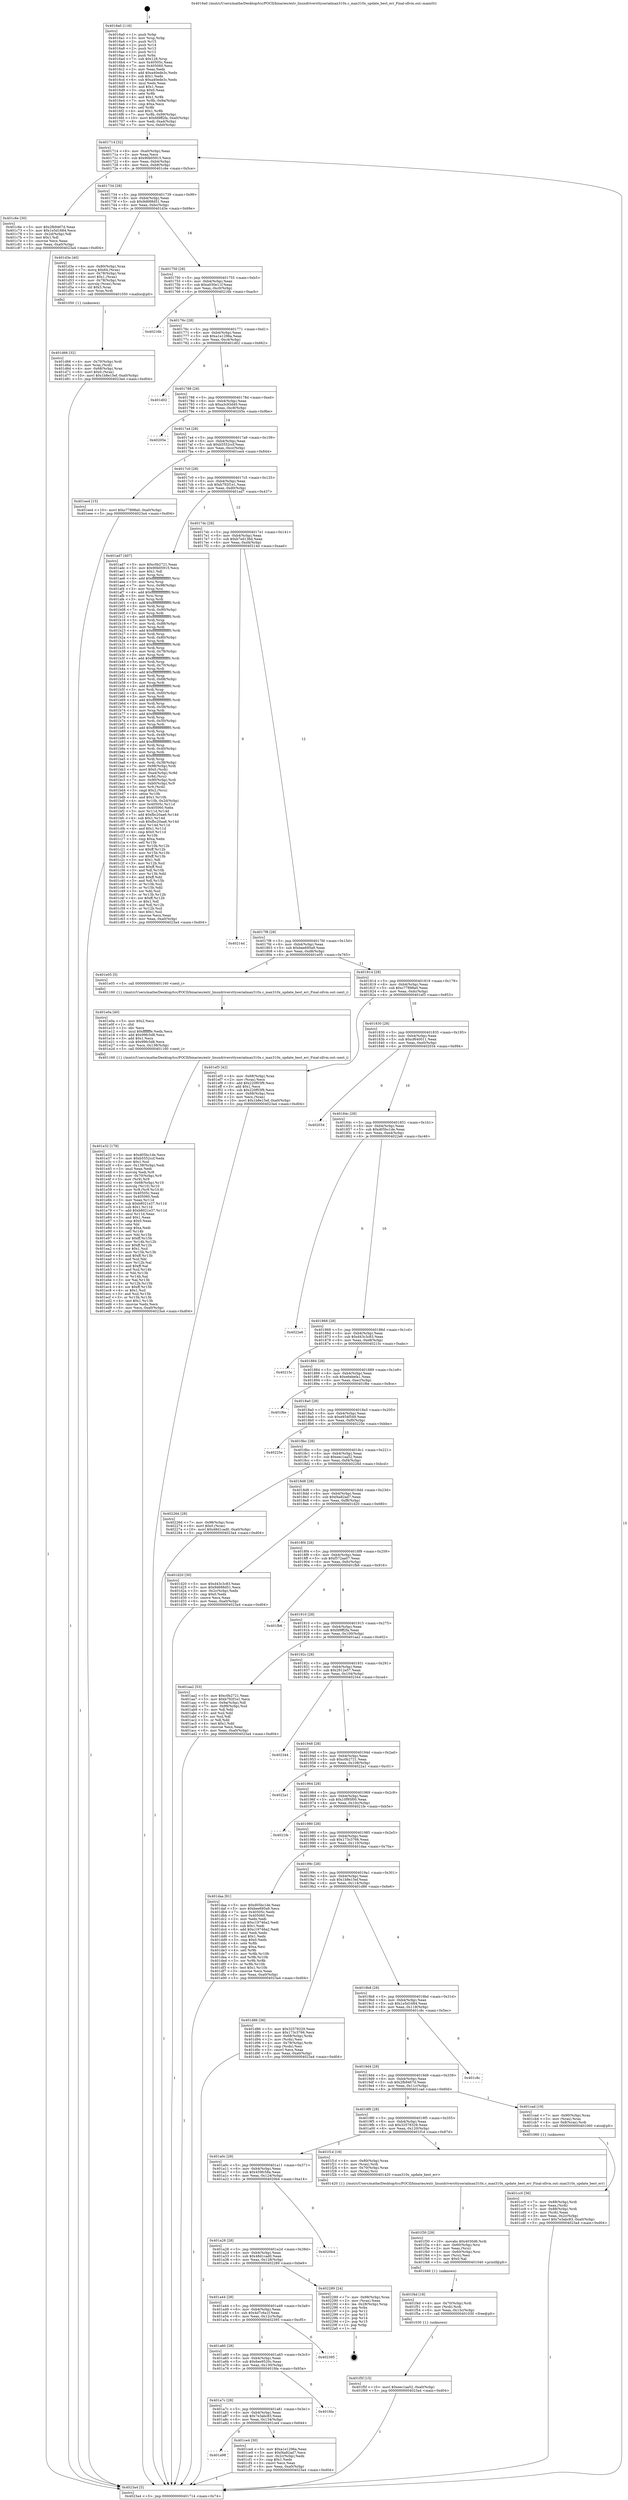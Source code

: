 digraph "0x4016a0" {
  label = "0x4016a0 (/mnt/c/Users/mathe/Desktop/tcc/POCII/binaries/extr_linuxdriversttyserialmax310x.c_max310x_update_best_err_Final-ollvm.out::main(0))"
  labelloc = "t"
  node[shape=record]

  Entry [label="",width=0.3,height=0.3,shape=circle,fillcolor=black,style=filled]
  "0x401714" [label="{
     0x401714 [32]\l
     | [instrs]\l
     &nbsp;&nbsp;0x401714 \<+6\>: mov -0xa0(%rbp),%eax\l
     &nbsp;&nbsp;0x40171a \<+2\>: mov %eax,%ecx\l
     &nbsp;&nbsp;0x40171c \<+6\>: sub $0x90b05915,%ecx\l
     &nbsp;&nbsp;0x401722 \<+6\>: mov %eax,-0xb4(%rbp)\l
     &nbsp;&nbsp;0x401728 \<+6\>: mov %ecx,-0xb8(%rbp)\l
     &nbsp;&nbsp;0x40172e \<+6\>: je 0000000000401c6e \<main+0x5ce\>\l
  }"]
  "0x401c6e" [label="{
     0x401c6e [30]\l
     | [instrs]\l
     &nbsp;&nbsp;0x401c6e \<+5\>: mov $0x2fb9467d,%eax\l
     &nbsp;&nbsp;0x401c73 \<+5\>: mov $0x1e5d1684,%ecx\l
     &nbsp;&nbsp;0x401c78 \<+3\>: mov -0x2d(%rbp),%dl\l
     &nbsp;&nbsp;0x401c7b \<+3\>: test $0x1,%dl\l
     &nbsp;&nbsp;0x401c7e \<+3\>: cmovne %ecx,%eax\l
     &nbsp;&nbsp;0x401c81 \<+6\>: mov %eax,-0xa0(%rbp)\l
     &nbsp;&nbsp;0x401c87 \<+5\>: jmp 00000000004023a4 \<main+0xd04\>\l
  }"]
  "0x401734" [label="{
     0x401734 [28]\l
     | [instrs]\l
     &nbsp;&nbsp;0x401734 \<+5\>: jmp 0000000000401739 \<main+0x99\>\l
     &nbsp;&nbsp;0x401739 \<+6\>: mov -0xb4(%rbp),%eax\l
     &nbsp;&nbsp;0x40173f \<+5\>: sub $0x9d688d51,%eax\l
     &nbsp;&nbsp;0x401744 \<+6\>: mov %eax,-0xbc(%rbp)\l
     &nbsp;&nbsp;0x40174a \<+6\>: je 0000000000401d3e \<main+0x69e\>\l
  }"]
  Exit [label="",width=0.3,height=0.3,shape=circle,fillcolor=black,style=filled,peripheries=2]
  "0x401d3e" [label="{
     0x401d3e [40]\l
     | [instrs]\l
     &nbsp;&nbsp;0x401d3e \<+4\>: mov -0x80(%rbp),%rax\l
     &nbsp;&nbsp;0x401d42 \<+7\>: movq $0x64,(%rax)\l
     &nbsp;&nbsp;0x401d49 \<+4\>: mov -0x78(%rbp),%rax\l
     &nbsp;&nbsp;0x401d4d \<+6\>: movl $0x1,(%rax)\l
     &nbsp;&nbsp;0x401d53 \<+4\>: mov -0x78(%rbp),%rax\l
     &nbsp;&nbsp;0x401d57 \<+3\>: movslq (%rax),%rax\l
     &nbsp;&nbsp;0x401d5a \<+4\>: shl $0x3,%rax\l
     &nbsp;&nbsp;0x401d5e \<+3\>: mov %rax,%rdi\l
     &nbsp;&nbsp;0x401d61 \<+5\>: call 0000000000401050 \<malloc@plt\>\l
     | [calls]\l
     &nbsp;&nbsp;0x401050 \{1\} (unknown)\l
  }"]
  "0x401750" [label="{
     0x401750 [28]\l
     | [instrs]\l
     &nbsp;&nbsp;0x401750 \<+5\>: jmp 0000000000401755 \<main+0xb5\>\l
     &nbsp;&nbsp;0x401755 \<+6\>: mov -0xb4(%rbp),%eax\l
     &nbsp;&nbsp;0x40175b \<+5\>: sub $0xa030e11f,%eax\l
     &nbsp;&nbsp;0x401760 \<+6\>: mov %eax,-0xc0(%rbp)\l
     &nbsp;&nbsp;0x401766 \<+6\>: je 000000000040216b \<main+0xacb\>\l
  }"]
  "0x401f5f" [label="{
     0x401f5f [15]\l
     | [instrs]\l
     &nbsp;&nbsp;0x401f5f \<+10\>: movl $0xeec1aa52,-0xa0(%rbp)\l
     &nbsp;&nbsp;0x401f69 \<+5\>: jmp 00000000004023a4 \<main+0xd04\>\l
  }"]
  "0x40216b" [label="{
     0x40216b\l
  }", style=dashed]
  "0x40176c" [label="{
     0x40176c [28]\l
     | [instrs]\l
     &nbsp;&nbsp;0x40176c \<+5\>: jmp 0000000000401771 \<main+0xd1\>\l
     &nbsp;&nbsp;0x401771 \<+6\>: mov -0xb4(%rbp),%eax\l
     &nbsp;&nbsp;0x401777 \<+5\>: sub $0xa1e1296a,%eax\l
     &nbsp;&nbsp;0x40177c \<+6\>: mov %eax,-0xc4(%rbp)\l
     &nbsp;&nbsp;0x401782 \<+6\>: je 0000000000401d02 \<main+0x662\>\l
  }"]
  "0x401f4d" [label="{
     0x401f4d [18]\l
     | [instrs]\l
     &nbsp;&nbsp;0x401f4d \<+4\>: mov -0x70(%rbp),%rdi\l
     &nbsp;&nbsp;0x401f51 \<+3\>: mov (%rdi),%rdi\l
     &nbsp;&nbsp;0x401f54 \<+6\>: mov %eax,-0x13c(%rbp)\l
     &nbsp;&nbsp;0x401f5a \<+5\>: call 0000000000401030 \<free@plt\>\l
     | [calls]\l
     &nbsp;&nbsp;0x401030 \{1\} (unknown)\l
  }"]
  "0x401d02" [label="{
     0x401d02\l
  }", style=dashed]
  "0x401788" [label="{
     0x401788 [28]\l
     | [instrs]\l
     &nbsp;&nbsp;0x401788 \<+5\>: jmp 000000000040178d \<main+0xed\>\l
     &nbsp;&nbsp;0x40178d \<+6\>: mov -0xb4(%rbp),%eax\l
     &nbsp;&nbsp;0x401793 \<+5\>: sub $0xa3c93d40,%eax\l
     &nbsp;&nbsp;0x401798 \<+6\>: mov %eax,-0xc8(%rbp)\l
     &nbsp;&nbsp;0x40179e \<+6\>: je 000000000040205e \<main+0x9be\>\l
  }"]
  "0x401f30" [label="{
     0x401f30 [29]\l
     | [instrs]\l
     &nbsp;&nbsp;0x401f30 \<+10\>: movabs $0x4030d6,%rdi\l
     &nbsp;&nbsp;0x401f3a \<+4\>: mov -0x60(%rbp),%rsi\l
     &nbsp;&nbsp;0x401f3e \<+2\>: mov %eax,(%rsi)\l
     &nbsp;&nbsp;0x401f40 \<+4\>: mov -0x60(%rbp),%rsi\l
     &nbsp;&nbsp;0x401f44 \<+2\>: mov (%rsi),%esi\l
     &nbsp;&nbsp;0x401f46 \<+2\>: mov $0x0,%al\l
     &nbsp;&nbsp;0x401f48 \<+5\>: call 0000000000401040 \<printf@plt\>\l
     | [calls]\l
     &nbsp;&nbsp;0x401040 \{1\} (unknown)\l
  }"]
  "0x40205e" [label="{
     0x40205e\l
  }", style=dashed]
  "0x4017a4" [label="{
     0x4017a4 [28]\l
     | [instrs]\l
     &nbsp;&nbsp;0x4017a4 \<+5\>: jmp 00000000004017a9 \<main+0x109\>\l
     &nbsp;&nbsp;0x4017a9 \<+6\>: mov -0xb4(%rbp),%eax\l
     &nbsp;&nbsp;0x4017af \<+5\>: sub $0xb5552ccf,%eax\l
     &nbsp;&nbsp;0x4017b4 \<+6\>: mov %eax,-0xcc(%rbp)\l
     &nbsp;&nbsp;0x4017ba \<+6\>: je 0000000000401ee4 \<main+0x844\>\l
  }"]
  "0x401e32" [label="{
     0x401e32 [178]\l
     | [instrs]\l
     &nbsp;&nbsp;0x401e32 \<+5\>: mov $0xd05bc1de,%ecx\l
     &nbsp;&nbsp;0x401e37 \<+5\>: mov $0xb5552ccf,%edx\l
     &nbsp;&nbsp;0x401e3c \<+3\>: mov $0x1,%sil\l
     &nbsp;&nbsp;0x401e3f \<+6\>: mov -0x138(%rbp),%edi\l
     &nbsp;&nbsp;0x401e45 \<+3\>: imul %eax,%edi\l
     &nbsp;&nbsp;0x401e48 \<+3\>: movslq %edi,%r8\l
     &nbsp;&nbsp;0x401e4b \<+4\>: mov -0x70(%rbp),%r9\l
     &nbsp;&nbsp;0x401e4f \<+3\>: mov (%r9),%r9\l
     &nbsp;&nbsp;0x401e52 \<+4\>: mov -0x68(%rbp),%r10\l
     &nbsp;&nbsp;0x401e56 \<+3\>: movslq (%r10),%r10\l
     &nbsp;&nbsp;0x401e59 \<+4\>: mov %r8,(%r9,%r10,8)\l
     &nbsp;&nbsp;0x401e5d \<+7\>: mov 0x40505c,%eax\l
     &nbsp;&nbsp;0x401e64 \<+7\>: mov 0x405060,%edi\l
     &nbsp;&nbsp;0x401e6b \<+3\>: mov %eax,%r11d\l
     &nbsp;&nbsp;0x401e6e \<+7\>: sub $0xb8021e37,%r11d\l
     &nbsp;&nbsp;0x401e75 \<+4\>: sub $0x1,%r11d\l
     &nbsp;&nbsp;0x401e79 \<+7\>: add $0xb8021e37,%r11d\l
     &nbsp;&nbsp;0x401e80 \<+4\>: imul %r11d,%eax\l
     &nbsp;&nbsp;0x401e84 \<+3\>: and $0x1,%eax\l
     &nbsp;&nbsp;0x401e87 \<+3\>: cmp $0x0,%eax\l
     &nbsp;&nbsp;0x401e8a \<+3\>: sete %bl\l
     &nbsp;&nbsp;0x401e8d \<+3\>: cmp $0xa,%edi\l
     &nbsp;&nbsp;0x401e90 \<+4\>: setl %r14b\l
     &nbsp;&nbsp;0x401e94 \<+3\>: mov %bl,%r15b\l
     &nbsp;&nbsp;0x401e97 \<+4\>: xor $0xff,%r15b\l
     &nbsp;&nbsp;0x401e9b \<+3\>: mov %r14b,%r12b\l
     &nbsp;&nbsp;0x401e9e \<+4\>: xor $0xff,%r12b\l
     &nbsp;&nbsp;0x401ea2 \<+4\>: xor $0x1,%sil\l
     &nbsp;&nbsp;0x401ea6 \<+3\>: mov %r15b,%r13b\l
     &nbsp;&nbsp;0x401ea9 \<+4\>: and $0xff,%r13b\l
     &nbsp;&nbsp;0x401ead \<+3\>: and %sil,%bl\l
     &nbsp;&nbsp;0x401eb0 \<+3\>: mov %r12b,%al\l
     &nbsp;&nbsp;0x401eb3 \<+2\>: and $0xff,%al\l
     &nbsp;&nbsp;0x401eb5 \<+3\>: and %sil,%r14b\l
     &nbsp;&nbsp;0x401eb8 \<+3\>: or %bl,%r13b\l
     &nbsp;&nbsp;0x401ebb \<+3\>: or %r14b,%al\l
     &nbsp;&nbsp;0x401ebe \<+3\>: xor %al,%r13b\l
     &nbsp;&nbsp;0x401ec1 \<+3\>: or %r12b,%r15b\l
     &nbsp;&nbsp;0x401ec4 \<+4\>: xor $0xff,%r15b\l
     &nbsp;&nbsp;0x401ec8 \<+4\>: or $0x1,%sil\l
     &nbsp;&nbsp;0x401ecc \<+3\>: and %sil,%r15b\l
     &nbsp;&nbsp;0x401ecf \<+3\>: or %r15b,%r13b\l
     &nbsp;&nbsp;0x401ed2 \<+4\>: test $0x1,%r13b\l
     &nbsp;&nbsp;0x401ed6 \<+3\>: cmovne %edx,%ecx\l
     &nbsp;&nbsp;0x401ed9 \<+6\>: mov %ecx,-0xa0(%rbp)\l
     &nbsp;&nbsp;0x401edf \<+5\>: jmp 00000000004023a4 \<main+0xd04\>\l
  }"]
  "0x401ee4" [label="{
     0x401ee4 [15]\l
     | [instrs]\l
     &nbsp;&nbsp;0x401ee4 \<+10\>: movl $0xc77898a0,-0xa0(%rbp)\l
     &nbsp;&nbsp;0x401eee \<+5\>: jmp 00000000004023a4 \<main+0xd04\>\l
  }"]
  "0x4017c0" [label="{
     0x4017c0 [28]\l
     | [instrs]\l
     &nbsp;&nbsp;0x4017c0 \<+5\>: jmp 00000000004017c5 \<main+0x125\>\l
     &nbsp;&nbsp;0x4017c5 \<+6\>: mov -0xb4(%rbp),%eax\l
     &nbsp;&nbsp;0x4017cb \<+5\>: sub $0xb792f1e1,%eax\l
     &nbsp;&nbsp;0x4017d0 \<+6\>: mov %eax,-0xd0(%rbp)\l
     &nbsp;&nbsp;0x4017d6 \<+6\>: je 0000000000401ad7 \<main+0x437\>\l
  }"]
  "0x401e0a" [label="{
     0x401e0a [40]\l
     | [instrs]\l
     &nbsp;&nbsp;0x401e0a \<+5\>: mov $0x2,%ecx\l
     &nbsp;&nbsp;0x401e0f \<+1\>: cltd\l
     &nbsp;&nbsp;0x401e10 \<+2\>: idiv %ecx\l
     &nbsp;&nbsp;0x401e12 \<+6\>: imul $0xfffffffe,%edx,%ecx\l
     &nbsp;&nbsp;0x401e18 \<+6\>: add $0x99fc5d8,%ecx\l
     &nbsp;&nbsp;0x401e1e \<+3\>: add $0x1,%ecx\l
     &nbsp;&nbsp;0x401e21 \<+6\>: sub $0x99fc5d8,%ecx\l
     &nbsp;&nbsp;0x401e27 \<+6\>: mov %ecx,-0x138(%rbp)\l
     &nbsp;&nbsp;0x401e2d \<+5\>: call 0000000000401160 \<next_i\>\l
     | [calls]\l
     &nbsp;&nbsp;0x401160 \{1\} (/mnt/c/Users/mathe/Desktop/tcc/POCII/binaries/extr_linuxdriversttyserialmax310x.c_max310x_update_best_err_Final-ollvm.out::next_i)\l
  }"]
  "0x401ad7" [label="{
     0x401ad7 [407]\l
     | [instrs]\l
     &nbsp;&nbsp;0x401ad7 \<+5\>: mov $0xc0b2721,%eax\l
     &nbsp;&nbsp;0x401adc \<+5\>: mov $0x90b05915,%ecx\l
     &nbsp;&nbsp;0x401ae1 \<+2\>: mov $0x1,%dl\l
     &nbsp;&nbsp;0x401ae3 \<+3\>: mov %rsp,%rsi\l
     &nbsp;&nbsp;0x401ae6 \<+4\>: add $0xfffffffffffffff0,%rsi\l
     &nbsp;&nbsp;0x401aea \<+3\>: mov %rsi,%rsp\l
     &nbsp;&nbsp;0x401aed \<+7\>: mov %rsi,-0x98(%rbp)\l
     &nbsp;&nbsp;0x401af4 \<+3\>: mov %rsp,%rsi\l
     &nbsp;&nbsp;0x401af7 \<+4\>: add $0xfffffffffffffff0,%rsi\l
     &nbsp;&nbsp;0x401afb \<+3\>: mov %rsi,%rsp\l
     &nbsp;&nbsp;0x401afe \<+3\>: mov %rsp,%rdi\l
     &nbsp;&nbsp;0x401b01 \<+4\>: add $0xfffffffffffffff0,%rdi\l
     &nbsp;&nbsp;0x401b05 \<+3\>: mov %rdi,%rsp\l
     &nbsp;&nbsp;0x401b08 \<+7\>: mov %rdi,-0x90(%rbp)\l
     &nbsp;&nbsp;0x401b0f \<+3\>: mov %rsp,%rdi\l
     &nbsp;&nbsp;0x401b12 \<+4\>: add $0xfffffffffffffff0,%rdi\l
     &nbsp;&nbsp;0x401b16 \<+3\>: mov %rdi,%rsp\l
     &nbsp;&nbsp;0x401b19 \<+7\>: mov %rdi,-0x88(%rbp)\l
     &nbsp;&nbsp;0x401b20 \<+3\>: mov %rsp,%rdi\l
     &nbsp;&nbsp;0x401b23 \<+4\>: add $0xfffffffffffffff0,%rdi\l
     &nbsp;&nbsp;0x401b27 \<+3\>: mov %rdi,%rsp\l
     &nbsp;&nbsp;0x401b2a \<+4\>: mov %rdi,-0x80(%rbp)\l
     &nbsp;&nbsp;0x401b2e \<+3\>: mov %rsp,%rdi\l
     &nbsp;&nbsp;0x401b31 \<+4\>: add $0xfffffffffffffff0,%rdi\l
     &nbsp;&nbsp;0x401b35 \<+3\>: mov %rdi,%rsp\l
     &nbsp;&nbsp;0x401b38 \<+4\>: mov %rdi,-0x78(%rbp)\l
     &nbsp;&nbsp;0x401b3c \<+3\>: mov %rsp,%rdi\l
     &nbsp;&nbsp;0x401b3f \<+4\>: add $0xfffffffffffffff0,%rdi\l
     &nbsp;&nbsp;0x401b43 \<+3\>: mov %rdi,%rsp\l
     &nbsp;&nbsp;0x401b46 \<+4\>: mov %rdi,-0x70(%rbp)\l
     &nbsp;&nbsp;0x401b4a \<+3\>: mov %rsp,%rdi\l
     &nbsp;&nbsp;0x401b4d \<+4\>: add $0xfffffffffffffff0,%rdi\l
     &nbsp;&nbsp;0x401b51 \<+3\>: mov %rdi,%rsp\l
     &nbsp;&nbsp;0x401b54 \<+4\>: mov %rdi,-0x68(%rbp)\l
     &nbsp;&nbsp;0x401b58 \<+3\>: mov %rsp,%rdi\l
     &nbsp;&nbsp;0x401b5b \<+4\>: add $0xfffffffffffffff0,%rdi\l
     &nbsp;&nbsp;0x401b5f \<+3\>: mov %rdi,%rsp\l
     &nbsp;&nbsp;0x401b62 \<+4\>: mov %rdi,-0x60(%rbp)\l
     &nbsp;&nbsp;0x401b66 \<+3\>: mov %rsp,%rdi\l
     &nbsp;&nbsp;0x401b69 \<+4\>: add $0xfffffffffffffff0,%rdi\l
     &nbsp;&nbsp;0x401b6d \<+3\>: mov %rdi,%rsp\l
     &nbsp;&nbsp;0x401b70 \<+4\>: mov %rdi,-0x58(%rbp)\l
     &nbsp;&nbsp;0x401b74 \<+3\>: mov %rsp,%rdi\l
     &nbsp;&nbsp;0x401b77 \<+4\>: add $0xfffffffffffffff0,%rdi\l
     &nbsp;&nbsp;0x401b7b \<+3\>: mov %rdi,%rsp\l
     &nbsp;&nbsp;0x401b7e \<+4\>: mov %rdi,-0x50(%rbp)\l
     &nbsp;&nbsp;0x401b82 \<+3\>: mov %rsp,%rdi\l
     &nbsp;&nbsp;0x401b85 \<+4\>: add $0xfffffffffffffff0,%rdi\l
     &nbsp;&nbsp;0x401b89 \<+3\>: mov %rdi,%rsp\l
     &nbsp;&nbsp;0x401b8c \<+4\>: mov %rdi,-0x48(%rbp)\l
     &nbsp;&nbsp;0x401b90 \<+3\>: mov %rsp,%rdi\l
     &nbsp;&nbsp;0x401b93 \<+4\>: add $0xfffffffffffffff0,%rdi\l
     &nbsp;&nbsp;0x401b97 \<+3\>: mov %rdi,%rsp\l
     &nbsp;&nbsp;0x401b9a \<+4\>: mov %rdi,-0x40(%rbp)\l
     &nbsp;&nbsp;0x401b9e \<+3\>: mov %rsp,%rdi\l
     &nbsp;&nbsp;0x401ba1 \<+4\>: add $0xfffffffffffffff0,%rdi\l
     &nbsp;&nbsp;0x401ba5 \<+3\>: mov %rdi,%rsp\l
     &nbsp;&nbsp;0x401ba8 \<+4\>: mov %rdi,-0x38(%rbp)\l
     &nbsp;&nbsp;0x401bac \<+7\>: mov -0x98(%rbp),%rdi\l
     &nbsp;&nbsp;0x401bb3 \<+6\>: movl $0x0,(%rdi)\l
     &nbsp;&nbsp;0x401bb9 \<+7\>: mov -0xa4(%rbp),%r8d\l
     &nbsp;&nbsp;0x401bc0 \<+3\>: mov %r8d,(%rsi)\l
     &nbsp;&nbsp;0x401bc3 \<+7\>: mov -0x90(%rbp),%rdi\l
     &nbsp;&nbsp;0x401bca \<+7\>: mov -0xb0(%rbp),%r9\l
     &nbsp;&nbsp;0x401bd1 \<+3\>: mov %r9,(%rdi)\l
     &nbsp;&nbsp;0x401bd4 \<+3\>: cmpl $0x2,(%rsi)\l
     &nbsp;&nbsp;0x401bd7 \<+4\>: setne %r10b\l
     &nbsp;&nbsp;0x401bdb \<+4\>: and $0x1,%r10b\l
     &nbsp;&nbsp;0x401bdf \<+4\>: mov %r10b,-0x2d(%rbp)\l
     &nbsp;&nbsp;0x401be3 \<+8\>: mov 0x40505c,%r11d\l
     &nbsp;&nbsp;0x401beb \<+7\>: mov 0x405060,%ebx\l
     &nbsp;&nbsp;0x401bf2 \<+3\>: mov %r11d,%r14d\l
     &nbsp;&nbsp;0x401bf5 \<+7\>: add $0xfbc20aa6,%r14d\l
     &nbsp;&nbsp;0x401bfc \<+4\>: sub $0x1,%r14d\l
     &nbsp;&nbsp;0x401c00 \<+7\>: sub $0xfbc20aa6,%r14d\l
     &nbsp;&nbsp;0x401c07 \<+4\>: imul %r14d,%r11d\l
     &nbsp;&nbsp;0x401c0b \<+4\>: and $0x1,%r11d\l
     &nbsp;&nbsp;0x401c0f \<+4\>: cmp $0x0,%r11d\l
     &nbsp;&nbsp;0x401c13 \<+4\>: sete %r10b\l
     &nbsp;&nbsp;0x401c17 \<+3\>: cmp $0xa,%ebx\l
     &nbsp;&nbsp;0x401c1a \<+4\>: setl %r15b\l
     &nbsp;&nbsp;0x401c1e \<+3\>: mov %r10b,%r12b\l
     &nbsp;&nbsp;0x401c21 \<+4\>: xor $0xff,%r12b\l
     &nbsp;&nbsp;0x401c25 \<+3\>: mov %r15b,%r13b\l
     &nbsp;&nbsp;0x401c28 \<+4\>: xor $0xff,%r13b\l
     &nbsp;&nbsp;0x401c2c \<+3\>: xor $0x1,%dl\l
     &nbsp;&nbsp;0x401c2f \<+3\>: mov %r12b,%sil\l
     &nbsp;&nbsp;0x401c32 \<+4\>: and $0xff,%sil\l
     &nbsp;&nbsp;0x401c36 \<+3\>: and %dl,%r10b\l
     &nbsp;&nbsp;0x401c39 \<+3\>: mov %r13b,%dil\l
     &nbsp;&nbsp;0x401c3c \<+4\>: and $0xff,%dil\l
     &nbsp;&nbsp;0x401c40 \<+3\>: and %dl,%r15b\l
     &nbsp;&nbsp;0x401c43 \<+3\>: or %r10b,%sil\l
     &nbsp;&nbsp;0x401c46 \<+3\>: or %r15b,%dil\l
     &nbsp;&nbsp;0x401c49 \<+3\>: xor %dil,%sil\l
     &nbsp;&nbsp;0x401c4c \<+3\>: or %r13b,%r12b\l
     &nbsp;&nbsp;0x401c4f \<+4\>: xor $0xff,%r12b\l
     &nbsp;&nbsp;0x401c53 \<+3\>: or $0x1,%dl\l
     &nbsp;&nbsp;0x401c56 \<+3\>: and %dl,%r12b\l
     &nbsp;&nbsp;0x401c59 \<+3\>: or %r12b,%sil\l
     &nbsp;&nbsp;0x401c5c \<+4\>: test $0x1,%sil\l
     &nbsp;&nbsp;0x401c60 \<+3\>: cmovne %ecx,%eax\l
     &nbsp;&nbsp;0x401c63 \<+6\>: mov %eax,-0xa0(%rbp)\l
     &nbsp;&nbsp;0x401c69 \<+5\>: jmp 00000000004023a4 \<main+0xd04\>\l
  }"]
  "0x4017dc" [label="{
     0x4017dc [28]\l
     | [instrs]\l
     &nbsp;&nbsp;0x4017dc \<+5\>: jmp 00000000004017e1 \<main+0x141\>\l
     &nbsp;&nbsp;0x4017e1 \<+6\>: mov -0xb4(%rbp),%eax\l
     &nbsp;&nbsp;0x4017e7 \<+5\>: sub $0xb7ed136d,%eax\l
     &nbsp;&nbsp;0x4017ec \<+6\>: mov %eax,-0xd4(%rbp)\l
     &nbsp;&nbsp;0x4017f2 \<+6\>: je 000000000040214d \<main+0xaad\>\l
  }"]
  "0x401d66" [label="{
     0x401d66 [32]\l
     | [instrs]\l
     &nbsp;&nbsp;0x401d66 \<+4\>: mov -0x70(%rbp),%rdi\l
     &nbsp;&nbsp;0x401d6a \<+3\>: mov %rax,(%rdi)\l
     &nbsp;&nbsp;0x401d6d \<+4\>: mov -0x68(%rbp),%rax\l
     &nbsp;&nbsp;0x401d71 \<+6\>: movl $0x0,(%rax)\l
     &nbsp;&nbsp;0x401d77 \<+10\>: movl $0x1b8e15ef,-0xa0(%rbp)\l
     &nbsp;&nbsp;0x401d81 \<+5\>: jmp 00000000004023a4 \<main+0xd04\>\l
  }"]
  "0x40214d" [label="{
     0x40214d\l
  }", style=dashed]
  "0x4017f8" [label="{
     0x4017f8 [28]\l
     | [instrs]\l
     &nbsp;&nbsp;0x4017f8 \<+5\>: jmp 00000000004017fd \<main+0x15d\>\l
     &nbsp;&nbsp;0x4017fd \<+6\>: mov -0xb4(%rbp),%eax\l
     &nbsp;&nbsp;0x401803 \<+5\>: sub $0xbee695a9,%eax\l
     &nbsp;&nbsp;0x401808 \<+6\>: mov %eax,-0xd8(%rbp)\l
     &nbsp;&nbsp;0x40180e \<+6\>: je 0000000000401e05 \<main+0x765\>\l
  }"]
  "0x401a98" [label="{
     0x401a98\l
  }", style=dashed]
  "0x401e05" [label="{
     0x401e05 [5]\l
     | [instrs]\l
     &nbsp;&nbsp;0x401e05 \<+5\>: call 0000000000401160 \<next_i\>\l
     | [calls]\l
     &nbsp;&nbsp;0x401160 \{1\} (/mnt/c/Users/mathe/Desktop/tcc/POCII/binaries/extr_linuxdriversttyserialmax310x.c_max310x_update_best_err_Final-ollvm.out::next_i)\l
  }"]
  "0x401814" [label="{
     0x401814 [28]\l
     | [instrs]\l
     &nbsp;&nbsp;0x401814 \<+5\>: jmp 0000000000401819 \<main+0x179\>\l
     &nbsp;&nbsp;0x401819 \<+6\>: mov -0xb4(%rbp),%eax\l
     &nbsp;&nbsp;0x40181f \<+5\>: sub $0xc77898a0,%eax\l
     &nbsp;&nbsp;0x401824 \<+6\>: mov %eax,-0xdc(%rbp)\l
     &nbsp;&nbsp;0x40182a \<+6\>: je 0000000000401ef3 \<main+0x853\>\l
  }"]
  "0x401ce4" [label="{
     0x401ce4 [30]\l
     | [instrs]\l
     &nbsp;&nbsp;0x401ce4 \<+5\>: mov $0xa1e1296a,%eax\l
     &nbsp;&nbsp;0x401ce9 \<+5\>: mov $0xf4a82ad7,%ecx\l
     &nbsp;&nbsp;0x401cee \<+3\>: mov -0x2c(%rbp),%edx\l
     &nbsp;&nbsp;0x401cf1 \<+3\>: cmp $0x1,%edx\l
     &nbsp;&nbsp;0x401cf4 \<+3\>: cmovl %ecx,%eax\l
     &nbsp;&nbsp;0x401cf7 \<+6\>: mov %eax,-0xa0(%rbp)\l
     &nbsp;&nbsp;0x401cfd \<+5\>: jmp 00000000004023a4 \<main+0xd04\>\l
  }"]
  "0x401ef3" [label="{
     0x401ef3 [42]\l
     | [instrs]\l
     &nbsp;&nbsp;0x401ef3 \<+4\>: mov -0x68(%rbp),%rax\l
     &nbsp;&nbsp;0x401ef7 \<+2\>: mov (%rax),%ecx\l
     &nbsp;&nbsp;0x401ef9 \<+6\>: add $0x220f03f9,%ecx\l
     &nbsp;&nbsp;0x401eff \<+3\>: add $0x1,%ecx\l
     &nbsp;&nbsp;0x401f02 \<+6\>: sub $0x220f03f9,%ecx\l
     &nbsp;&nbsp;0x401f08 \<+4\>: mov -0x68(%rbp),%rax\l
     &nbsp;&nbsp;0x401f0c \<+2\>: mov %ecx,(%rax)\l
     &nbsp;&nbsp;0x401f0e \<+10\>: movl $0x1b8e15ef,-0xa0(%rbp)\l
     &nbsp;&nbsp;0x401f18 \<+5\>: jmp 00000000004023a4 \<main+0xd04\>\l
  }"]
  "0x401830" [label="{
     0x401830 [28]\l
     | [instrs]\l
     &nbsp;&nbsp;0x401830 \<+5\>: jmp 0000000000401835 \<main+0x195\>\l
     &nbsp;&nbsp;0x401835 \<+6\>: mov -0xb4(%rbp),%eax\l
     &nbsp;&nbsp;0x40183b \<+5\>: sub $0xcf640011,%eax\l
     &nbsp;&nbsp;0x401840 \<+6\>: mov %eax,-0xe0(%rbp)\l
     &nbsp;&nbsp;0x401846 \<+6\>: je 0000000000402034 \<main+0x994\>\l
  }"]
  "0x401a7c" [label="{
     0x401a7c [28]\l
     | [instrs]\l
     &nbsp;&nbsp;0x401a7c \<+5\>: jmp 0000000000401a81 \<main+0x3e1\>\l
     &nbsp;&nbsp;0x401a81 \<+6\>: mov -0xb4(%rbp),%eax\l
     &nbsp;&nbsp;0x401a87 \<+5\>: sub $0x7e3abc83,%eax\l
     &nbsp;&nbsp;0x401a8c \<+6\>: mov %eax,-0x134(%rbp)\l
     &nbsp;&nbsp;0x401a92 \<+6\>: je 0000000000401ce4 \<main+0x644\>\l
  }"]
  "0x402034" [label="{
     0x402034\l
  }", style=dashed]
  "0x40184c" [label="{
     0x40184c [28]\l
     | [instrs]\l
     &nbsp;&nbsp;0x40184c \<+5\>: jmp 0000000000401851 \<main+0x1b1\>\l
     &nbsp;&nbsp;0x401851 \<+6\>: mov -0xb4(%rbp),%eax\l
     &nbsp;&nbsp;0x401857 \<+5\>: sub $0xd05bc1de,%eax\l
     &nbsp;&nbsp;0x40185c \<+6\>: mov %eax,-0xe4(%rbp)\l
     &nbsp;&nbsp;0x401862 \<+6\>: je 00000000004022e6 \<main+0xc46\>\l
  }"]
  "0x401fda" [label="{
     0x401fda\l
  }", style=dashed]
  "0x4022e6" [label="{
     0x4022e6\l
  }", style=dashed]
  "0x401868" [label="{
     0x401868 [28]\l
     | [instrs]\l
     &nbsp;&nbsp;0x401868 \<+5\>: jmp 000000000040186d \<main+0x1cd\>\l
     &nbsp;&nbsp;0x40186d \<+6\>: mov -0xb4(%rbp),%eax\l
     &nbsp;&nbsp;0x401873 \<+5\>: sub $0xd43c3c83,%eax\l
     &nbsp;&nbsp;0x401878 \<+6\>: mov %eax,-0xe8(%rbp)\l
     &nbsp;&nbsp;0x40187e \<+6\>: je 000000000040215c \<main+0xabc\>\l
  }"]
  "0x401a60" [label="{
     0x401a60 [28]\l
     | [instrs]\l
     &nbsp;&nbsp;0x401a60 \<+5\>: jmp 0000000000401a65 \<main+0x3c5\>\l
     &nbsp;&nbsp;0x401a65 \<+6\>: mov -0xb4(%rbp),%eax\l
     &nbsp;&nbsp;0x401a6b \<+5\>: sub $0x6ee9520c,%eax\l
     &nbsp;&nbsp;0x401a70 \<+6\>: mov %eax,-0x130(%rbp)\l
     &nbsp;&nbsp;0x401a76 \<+6\>: je 0000000000401fda \<main+0x93a\>\l
  }"]
  "0x40215c" [label="{
     0x40215c\l
  }", style=dashed]
  "0x401884" [label="{
     0x401884 [28]\l
     | [instrs]\l
     &nbsp;&nbsp;0x401884 \<+5\>: jmp 0000000000401889 \<main+0x1e9\>\l
     &nbsp;&nbsp;0x401889 \<+6\>: mov -0xb4(%rbp),%eax\l
     &nbsp;&nbsp;0x40188f \<+5\>: sub $0xe6ebefa1,%eax\l
     &nbsp;&nbsp;0x401894 \<+6\>: mov %eax,-0xec(%rbp)\l
     &nbsp;&nbsp;0x40189a \<+6\>: je 0000000000401f6e \<main+0x8ce\>\l
  }"]
  "0x402395" [label="{
     0x402395\l
  }", style=dashed]
  "0x401f6e" [label="{
     0x401f6e\l
  }", style=dashed]
  "0x4018a0" [label="{
     0x4018a0 [28]\l
     | [instrs]\l
     &nbsp;&nbsp;0x4018a0 \<+5\>: jmp 00000000004018a5 \<main+0x205\>\l
     &nbsp;&nbsp;0x4018a5 \<+6\>: mov -0xb4(%rbp),%eax\l
     &nbsp;&nbsp;0x4018ab \<+5\>: sub $0xe934f549,%eax\l
     &nbsp;&nbsp;0x4018b0 \<+6\>: mov %eax,-0xf0(%rbp)\l
     &nbsp;&nbsp;0x4018b6 \<+6\>: je 000000000040225e \<main+0xbbe\>\l
  }"]
  "0x401a44" [label="{
     0x401a44 [28]\l
     | [instrs]\l
     &nbsp;&nbsp;0x401a44 \<+5\>: jmp 0000000000401a49 \<main+0x3a9\>\l
     &nbsp;&nbsp;0x401a49 \<+6\>: mov -0xb4(%rbp),%eax\l
     &nbsp;&nbsp;0x401a4f \<+5\>: sub $0x4d7c6a1f,%eax\l
     &nbsp;&nbsp;0x401a54 \<+6\>: mov %eax,-0x12c(%rbp)\l
     &nbsp;&nbsp;0x401a5a \<+6\>: je 0000000000402395 \<main+0xcf5\>\l
  }"]
  "0x40225e" [label="{
     0x40225e\l
  }", style=dashed]
  "0x4018bc" [label="{
     0x4018bc [28]\l
     | [instrs]\l
     &nbsp;&nbsp;0x4018bc \<+5\>: jmp 00000000004018c1 \<main+0x221\>\l
     &nbsp;&nbsp;0x4018c1 \<+6\>: mov -0xb4(%rbp),%eax\l
     &nbsp;&nbsp;0x4018c7 \<+5\>: sub $0xeec1aa52,%eax\l
     &nbsp;&nbsp;0x4018cc \<+6\>: mov %eax,-0xf4(%rbp)\l
     &nbsp;&nbsp;0x4018d2 \<+6\>: je 000000000040226d \<main+0xbcd\>\l
  }"]
  "0x402289" [label="{
     0x402289 [24]\l
     | [instrs]\l
     &nbsp;&nbsp;0x402289 \<+7\>: mov -0x98(%rbp),%rax\l
     &nbsp;&nbsp;0x402290 \<+2\>: mov (%rax),%eax\l
     &nbsp;&nbsp;0x402292 \<+4\>: lea -0x28(%rbp),%rsp\l
     &nbsp;&nbsp;0x402296 \<+1\>: pop %rbx\l
     &nbsp;&nbsp;0x402297 \<+2\>: pop %r12\l
     &nbsp;&nbsp;0x402299 \<+2\>: pop %r13\l
     &nbsp;&nbsp;0x40229b \<+2\>: pop %r14\l
     &nbsp;&nbsp;0x40229d \<+2\>: pop %r15\l
     &nbsp;&nbsp;0x40229f \<+1\>: pop %rbp\l
     &nbsp;&nbsp;0x4022a0 \<+1\>: ret\l
  }"]
  "0x40226d" [label="{
     0x40226d [28]\l
     | [instrs]\l
     &nbsp;&nbsp;0x40226d \<+7\>: mov -0x98(%rbp),%rax\l
     &nbsp;&nbsp;0x402274 \<+6\>: movl $0x0,(%rax)\l
     &nbsp;&nbsp;0x40227a \<+10\>: movl $0x48d1cad0,-0xa0(%rbp)\l
     &nbsp;&nbsp;0x402284 \<+5\>: jmp 00000000004023a4 \<main+0xd04\>\l
  }"]
  "0x4018d8" [label="{
     0x4018d8 [28]\l
     | [instrs]\l
     &nbsp;&nbsp;0x4018d8 \<+5\>: jmp 00000000004018dd \<main+0x23d\>\l
     &nbsp;&nbsp;0x4018dd \<+6\>: mov -0xb4(%rbp),%eax\l
     &nbsp;&nbsp;0x4018e3 \<+5\>: sub $0xf4a82ad7,%eax\l
     &nbsp;&nbsp;0x4018e8 \<+6\>: mov %eax,-0xf8(%rbp)\l
     &nbsp;&nbsp;0x4018ee \<+6\>: je 0000000000401d20 \<main+0x680\>\l
  }"]
  "0x401a28" [label="{
     0x401a28 [28]\l
     | [instrs]\l
     &nbsp;&nbsp;0x401a28 \<+5\>: jmp 0000000000401a2d \<main+0x38d\>\l
     &nbsp;&nbsp;0x401a2d \<+6\>: mov -0xb4(%rbp),%eax\l
     &nbsp;&nbsp;0x401a33 \<+5\>: sub $0x48d1cad0,%eax\l
     &nbsp;&nbsp;0x401a38 \<+6\>: mov %eax,-0x128(%rbp)\l
     &nbsp;&nbsp;0x401a3e \<+6\>: je 0000000000402289 \<main+0xbe9\>\l
  }"]
  "0x401d20" [label="{
     0x401d20 [30]\l
     | [instrs]\l
     &nbsp;&nbsp;0x401d20 \<+5\>: mov $0xd43c3c83,%eax\l
     &nbsp;&nbsp;0x401d25 \<+5\>: mov $0x9d688d51,%ecx\l
     &nbsp;&nbsp;0x401d2a \<+3\>: mov -0x2c(%rbp),%edx\l
     &nbsp;&nbsp;0x401d2d \<+3\>: cmp $0x0,%edx\l
     &nbsp;&nbsp;0x401d30 \<+3\>: cmove %ecx,%eax\l
     &nbsp;&nbsp;0x401d33 \<+6\>: mov %eax,-0xa0(%rbp)\l
     &nbsp;&nbsp;0x401d39 \<+5\>: jmp 00000000004023a4 \<main+0xd04\>\l
  }"]
  "0x4018f4" [label="{
     0x4018f4 [28]\l
     | [instrs]\l
     &nbsp;&nbsp;0x4018f4 \<+5\>: jmp 00000000004018f9 \<main+0x259\>\l
     &nbsp;&nbsp;0x4018f9 \<+6\>: mov -0xb4(%rbp),%eax\l
     &nbsp;&nbsp;0x4018ff \<+5\>: sub $0xf572aa07,%eax\l
     &nbsp;&nbsp;0x401904 \<+6\>: mov %eax,-0xfc(%rbp)\l
     &nbsp;&nbsp;0x40190a \<+6\>: je 0000000000401fb6 \<main+0x916\>\l
  }"]
  "0x4020b4" [label="{
     0x4020b4\l
  }", style=dashed]
  "0x401fb6" [label="{
     0x401fb6\l
  }", style=dashed]
  "0x401910" [label="{
     0x401910 [28]\l
     | [instrs]\l
     &nbsp;&nbsp;0x401910 \<+5\>: jmp 0000000000401915 \<main+0x275\>\l
     &nbsp;&nbsp;0x401915 \<+6\>: mov -0xb4(%rbp),%eax\l
     &nbsp;&nbsp;0x40191b \<+5\>: sub $0xfd9ff2fa,%eax\l
     &nbsp;&nbsp;0x401920 \<+6\>: mov %eax,-0x100(%rbp)\l
     &nbsp;&nbsp;0x401926 \<+6\>: je 0000000000401aa2 \<main+0x402\>\l
  }"]
  "0x401a0c" [label="{
     0x401a0c [28]\l
     | [instrs]\l
     &nbsp;&nbsp;0x401a0c \<+5\>: jmp 0000000000401a11 \<main+0x371\>\l
     &nbsp;&nbsp;0x401a11 \<+6\>: mov -0xb4(%rbp),%eax\l
     &nbsp;&nbsp;0x401a17 \<+5\>: sub $0x459fc58a,%eax\l
     &nbsp;&nbsp;0x401a1c \<+6\>: mov %eax,-0x124(%rbp)\l
     &nbsp;&nbsp;0x401a22 \<+6\>: je 00000000004020b4 \<main+0xa14\>\l
  }"]
  "0x401aa2" [label="{
     0x401aa2 [53]\l
     | [instrs]\l
     &nbsp;&nbsp;0x401aa2 \<+5\>: mov $0xc0b2721,%eax\l
     &nbsp;&nbsp;0x401aa7 \<+5\>: mov $0xb792f1e1,%ecx\l
     &nbsp;&nbsp;0x401aac \<+6\>: mov -0x9a(%rbp),%dl\l
     &nbsp;&nbsp;0x401ab2 \<+7\>: mov -0x99(%rbp),%sil\l
     &nbsp;&nbsp;0x401ab9 \<+3\>: mov %dl,%dil\l
     &nbsp;&nbsp;0x401abc \<+3\>: and %sil,%dil\l
     &nbsp;&nbsp;0x401abf \<+3\>: xor %sil,%dl\l
     &nbsp;&nbsp;0x401ac2 \<+3\>: or %dl,%dil\l
     &nbsp;&nbsp;0x401ac5 \<+4\>: test $0x1,%dil\l
     &nbsp;&nbsp;0x401ac9 \<+3\>: cmovne %ecx,%eax\l
     &nbsp;&nbsp;0x401acc \<+6\>: mov %eax,-0xa0(%rbp)\l
     &nbsp;&nbsp;0x401ad2 \<+5\>: jmp 00000000004023a4 \<main+0xd04\>\l
  }"]
  "0x40192c" [label="{
     0x40192c [28]\l
     | [instrs]\l
     &nbsp;&nbsp;0x40192c \<+5\>: jmp 0000000000401931 \<main+0x291\>\l
     &nbsp;&nbsp;0x401931 \<+6\>: mov -0xb4(%rbp),%eax\l
     &nbsp;&nbsp;0x401937 \<+5\>: sub $0x2912e57,%eax\l
     &nbsp;&nbsp;0x40193c \<+6\>: mov %eax,-0x104(%rbp)\l
     &nbsp;&nbsp;0x401942 \<+6\>: je 0000000000402344 \<main+0xca4\>\l
  }"]
  "0x4023a4" [label="{
     0x4023a4 [5]\l
     | [instrs]\l
     &nbsp;&nbsp;0x4023a4 \<+5\>: jmp 0000000000401714 \<main+0x74\>\l
  }"]
  "0x4016a0" [label="{
     0x4016a0 [116]\l
     | [instrs]\l
     &nbsp;&nbsp;0x4016a0 \<+1\>: push %rbp\l
     &nbsp;&nbsp;0x4016a1 \<+3\>: mov %rsp,%rbp\l
     &nbsp;&nbsp;0x4016a4 \<+2\>: push %r15\l
     &nbsp;&nbsp;0x4016a6 \<+2\>: push %r14\l
     &nbsp;&nbsp;0x4016a8 \<+2\>: push %r13\l
     &nbsp;&nbsp;0x4016aa \<+2\>: push %r12\l
     &nbsp;&nbsp;0x4016ac \<+1\>: push %rbx\l
     &nbsp;&nbsp;0x4016ad \<+7\>: sub $0x128,%rsp\l
     &nbsp;&nbsp;0x4016b4 \<+7\>: mov 0x40505c,%eax\l
     &nbsp;&nbsp;0x4016bb \<+7\>: mov 0x405060,%ecx\l
     &nbsp;&nbsp;0x4016c2 \<+2\>: mov %eax,%edx\l
     &nbsp;&nbsp;0x4016c4 \<+6\>: add $0xa40ede3c,%edx\l
     &nbsp;&nbsp;0x4016ca \<+3\>: sub $0x1,%edx\l
     &nbsp;&nbsp;0x4016cd \<+6\>: sub $0xa40ede3c,%edx\l
     &nbsp;&nbsp;0x4016d3 \<+3\>: imul %edx,%eax\l
     &nbsp;&nbsp;0x4016d6 \<+3\>: and $0x1,%eax\l
     &nbsp;&nbsp;0x4016d9 \<+3\>: cmp $0x0,%eax\l
     &nbsp;&nbsp;0x4016dc \<+4\>: sete %r8b\l
     &nbsp;&nbsp;0x4016e0 \<+4\>: and $0x1,%r8b\l
     &nbsp;&nbsp;0x4016e4 \<+7\>: mov %r8b,-0x9a(%rbp)\l
     &nbsp;&nbsp;0x4016eb \<+3\>: cmp $0xa,%ecx\l
     &nbsp;&nbsp;0x4016ee \<+4\>: setl %r8b\l
     &nbsp;&nbsp;0x4016f2 \<+4\>: and $0x1,%r8b\l
     &nbsp;&nbsp;0x4016f6 \<+7\>: mov %r8b,-0x99(%rbp)\l
     &nbsp;&nbsp;0x4016fd \<+10\>: movl $0xfd9ff2fa,-0xa0(%rbp)\l
     &nbsp;&nbsp;0x401707 \<+6\>: mov %edi,-0xa4(%rbp)\l
     &nbsp;&nbsp;0x40170d \<+7\>: mov %rsi,-0xb0(%rbp)\l
  }"]
  "0x401f1d" [label="{
     0x401f1d [19]\l
     | [instrs]\l
     &nbsp;&nbsp;0x401f1d \<+4\>: mov -0x80(%rbp),%rax\l
     &nbsp;&nbsp;0x401f21 \<+3\>: mov (%rax),%rdi\l
     &nbsp;&nbsp;0x401f24 \<+4\>: mov -0x70(%rbp),%rax\l
     &nbsp;&nbsp;0x401f28 \<+3\>: mov (%rax),%rsi\l
     &nbsp;&nbsp;0x401f2b \<+5\>: call 0000000000401420 \<max310x_update_best_err\>\l
     | [calls]\l
     &nbsp;&nbsp;0x401420 \{1\} (/mnt/c/Users/mathe/Desktop/tcc/POCII/binaries/extr_linuxdriversttyserialmax310x.c_max310x_update_best_err_Final-ollvm.out::max310x_update_best_err)\l
  }"]
  "0x401cc0" [label="{
     0x401cc0 [36]\l
     | [instrs]\l
     &nbsp;&nbsp;0x401cc0 \<+7\>: mov -0x88(%rbp),%rdi\l
     &nbsp;&nbsp;0x401cc7 \<+2\>: mov %eax,(%rdi)\l
     &nbsp;&nbsp;0x401cc9 \<+7\>: mov -0x88(%rbp),%rdi\l
     &nbsp;&nbsp;0x401cd0 \<+2\>: mov (%rdi),%eax\l
     &nbsp;&nbsp;0x401cd2 \<+3\>: mov %eax,-0x2c(%rbp)\l
     &nbsp;&nbsp;0x401cd5 \<+10\>: movl $0x7e3abc83,-0xa0(%rbp)\l
     &nbsp;&nbsp;0x401cdf \<+5\>: jmp 00000000004023a4 \<main+0xd04\>\l
  }"]
  "0x402344" [label="{
     0x402344\l
  }", style=dashed]
  "0x401948" [label="{
     0x401948 [28]\l
     | [instrs]\l
     &nbsp;&nbsp;0x401948 \<+5\>: jmp 000000000040194d \<main+0x2ad\>\l
     &nbsp;&nbsp;0x40194d \<+6\>: mov -0xb4(%rbp),%eax\l
     &nbsp;&nbsp;0x401953 \<+5\>: sub $0xc0b2721,%eax\l
     &nbsp;&nbsp;0x401958 \<+6\>: mov %eax,-0x108(%rbp)\l
     &nbsp;&nbsp;0x40195e \<+6\>: je 00000000004022a1 \<main+0xc01\>\l
  }"]
  "0x4019f0" [label="{
     0x4019f0 [28]\l
     | [instrs]\l
     &nbsp;&nbsp;0x4019f0 \<+5\>: jmp 00000000004019f5 \<main+0x355\>\l
     &nbsp;&nbsp;0x4019f5 \<+6\>: mov -0xb4(%rbp),%eax\l
     &nbsp;&nbsp;0x4019fb \<+5\>: sub $0x32578329,%eax\l
     &nbsp;&nbsp;0x401a00 \<+6\>: mov %eax,-0x120(%rbp)\l
     &nbsp;&nbsp;0x401a06 \<+6\>: je 0000000000401f1d \<main+0x87d\>\l
  }"]
  "0x4022a1" [label="{
     0x4022a1\l
  }", style=dashed]
  "0x401964" [label="{
     0x401964 [28]\l
     | [instrs]\l
     &nbsp;&nbsp;0x401964 \<+5\>: jmp 0000000000401969 \<main+0x2c9\>\l
     &nbsp;&nbsp;0x401969 \<+6\>: mov -0xb4(%rbp),%eax\l
     &nbsp;&nbsp;0x40196f \<+5\>: sub $0x10f95f00,%eax\l
     &nbsp;&nbsp;0x401974 \<+6\>: mov %eax,-0x10c(%rbp)\l
     &nbsp;&nbsp;0x40197a \<+6\>: je 00000000004021fe \<main+0xb5e\>\l
  }"]
  "0x401cad" [label="{
     0x401cad [19]\l
     | [instrs]\l
     &nbsp;&nbsp;0x401cad \<+7\>: mov -0x90(%rbp),%rax\l
     &nbsp;&nbsp;0x401cb4 \<+3\>: mov (%rax),%rax\l
     &nbsp;&nbsp;0x401cb7 \<+4\>: mov 0x8(%rax),%rdi\l
     &nbsp;&nbsp;0x401cbb \<+5\>: call 0000000000401060 \<atoi@plt\>\l
     | [calls]\l
     &nbsp;&nbsp;0x401060 \{1\} (unknown)\l
  }"]
  "0x4021fe" [label="{
     0x4021fe\l
  }", style=dashed]
  "0x401980" [label="{
     0x401980 [28]\l
     | [instrs]\l
     &nbsp;&nbsp;0x401980 \<+5\>: jmp 0000000000401985 \<main+0x2e5\>\l
     &nbsp;&nbsp;0x401985 \<+6\>: mov -0xb4(%rbp),%eax\l
     &nbsp;&nbsp;0x40198b \<+5\>: sub $0x173c3766,%eax\l
     &nbsp;&nbsp;0x401990 \<+6\>: mov %eax,-0x110(%rbp)\l
     &nbsp;&nbsp;0x401996 \<+6\>: je 0000000000401daa \<main+0x70a\>\l
  }"]
  "0x4019d4" [label="{
     0x4019d4 [28]\l
     | [instrs]\l
     &nbsp;&nbsp;0x4019d4 \<+5\>: jmp 00000000004019d9 \<main+0x339\>\l
     &nbsp;&nbsp;0x4019d9 \<+6\>: mov -0xb4(%rbp),%eax\l
     &nbsp;&nbsp;0x4019df \<+5\>: sub $0x2fb9467d,%eax\l
     &nbsp;&nbsp;0x4019e4 \<+6\>: mov %eax,-0x11c(%rbp)\l
     &nbsp;&nbsp;0x4019ea \<+6\>: je 0000000000401cad \<main+0x60d\>\l
  }"]
  "0x401daa" [label="{
     0x401daa [91]\l
     | [instrs]\l
     &nbsp;&nbsp;0x401daa \<+5\>: mov $0xd05bc1de,%eax\l
     &nbsp;&nbsp;0x401daf \<+5\>: mov $0xbee695a9,%ecx\l
     &nbsp;&nbsp;0x401db4 \<+7\>: mov 0x40505c,%edx\l
     &nbsp;&nbsp;0x401dbb \<+7\>: mov 0x405060,%esi\l
     &nbsp;&nbsp;0x401dc2 \<+2\>: mov %edx,%edi\l
     &nbsp;&nbsp;0x401dc4 \<+6\>: sub $0xc19746a2,%edi\l
     &nbsp;&nbsp;0x401dca \<+3\>: sub $0x1,%edi\l
     &nbsp;&nbsp;0x401dcd \<+6\>: add $0xc19746a2,%edi\l
     &nbsp;&nbsp;0x401dd3 \<+3\>: imul %edi,%edx\l
     &nbsp;&nbsp;0x401dd6 \<+3\>: and $0x1,%edx\l
     &nbsp;&nbsp;0x401dd9 \<+3\>: cmp $0x0,%edx\l
     &nbsp;&nbsp;0x401ddc \<+4\>: sete %r8b\l
     &nbsp;&nbsp;0x401de0 \<+3\>: cmp $0xa,%esi\l
     &nbsp;&nbsp;0x401de3 \<+4\>: setl %r9b\l
     &nbsp;&nbsp;0x401de7 \<+3\>: mov %r8b,%r10b\l
     &nbsp;&nbsp;0x401dea \<+3\>: and %r9b,%r10b\l
     &nbsp;&nbsp;0x401ded \<+3\>: xor %r9b,%r8b\l
     &nbsp;&nbsp;0x401df0 \<+3\>: or %r8b,%r10b\l
     &nbsp;&nbsp;0x401df3 \<+4\>: test $0x1,%r10b\l
     &nbsp;&nbsp;0x401df7 \<+3\>: cmovne %ecx,%eax\l
     &nbsp;&nbsp;0x401dfa \<+6\>: mov %eax,-0xa0(%rbp)\l
     &nbsp;&nbsp;0x401e00 \<+5\>: jmp 00000000004023a4 \<main+0xd04\>\l
  }"]
  "0x40199c" [label="{
     0x40199c [28]\l
     | [instrs]\l
     &nbsp;&nbsp;0x40199c \<+5\>: jmp 00000000004019a1 \<main+0x301\>\l
     &nbsp;&nbsp;0x4019a1 \<+6\>: mov -0xb4(%rbp),%eax\l
     &nbsp;&nbsp;0x4019a7 \<+5\>: sub $0x1b8e15ef,%eax\l
     &nbsp;&nbsp;0x4019ac \<+6\>: mov %eax,-0x114(%rbp)\l
     &nbsp;&nbsp;0x4019b2 \<+6\>: je 0000000000401d86 \<main+0x6e6\>\l
  }"]
  "0x401c8c" [label="{
     0x401c8c\l
  }", style=dashed]
  "0x401d86" [label="{
     0x401d86 [36]\l
     | [instrs]\l
     &nbsp;&nbsp;0x401d86 \<+5\>: mov $0x32578329,%eax\l
     &nbsp;&nbsp;0x401d8b \<+5\>: mov $0x173c3766,%ecx\l
     &nbsp;&nbsp;0x401d90 \<+4\>: mov -0x68(%rbp),%rdx\l
     &nbsp;&nbsp;0x401d94 \<+2\>: mov (%rdx),%esi\l
     &nbsp;&nbsp;0x401d96 \<+4\>: mov -0x78(%rbp),%rdx\l
     &nbsp;&nbsp;0x401d9a \<+2\>: cmp (%rdx),%esi\l
     &nbsp;&nbsp;0x401d9c \<+3\>: cmovl %ecx,%eax\l
     &nbsp;&nbsp;0x401d9f \<+6\>: mov %eax,-0xa0(%rbp)\l
     &nbsp;&nbsp;0x401da5 \<+5\>: jmp 00000000004023a4 \<main+0xd04\>\l
  }"]
  "0x4019b8" [label="{
     0x4019b8 [28]\l
     | [instrs]\l
     &nbsp;&nbsp;0x4019b8 \<+5\>: jmp 00000000004019bd \<main+0x31d\>\l
     &nbsp;&nbsp;0x4019bd \<+6\>: mov -0xb4(%rbp),%eax\l
     &nbsp;&nbsp;0x4019c3 \<+5\>: sub $0x1e5d1684,%eax\l
     &nbsp;&nbsp;0x4019c8 \<+6\>: mov %eax,-0x118(%rbp)\l
     &nbsp;&nbsp;0x4019ce \<+6\>: je 0000000000401c8c \<main+0x5ec\>\l
  }"]
  Entry -> "0x4016a0" [label=" 1"]
  "0x401714" -> "0x401c6e" [label=" 1"]
  "0x401714" -> "0x401734" [label=" 15"]
  "0x402289" -> Exit [label=" 1"]
  "0x401734" -> "0x401d3e" [label=" 1"]
  "0x401734" -> "0x401750" [label=" 14"]
  "0x40226d" -> "0x4023a4" [label=" 1"]
  "0x401750" -> "0x40216b" [label=" 0"]
  "0x401750" -> "0x40176c" [label=" 14"]
  "0x401f5f" -> "0x4023a4" [label=" 1"]
  "0x40176c" -> "0x401d02" [label=" 0"]
  "0x40176c" -> "0x401788" [label=" 14"]
  "0x401f4d" -> "0x401f5f" [label=" 1"]
  "0x401788" -> "0x40205e" [label=" 0"]
  "0x401788" -> "0x4017a4" [label=" 14"]
  "0x401f30" -> "0x401f4d" [label=" 1"]
  "0x4017a4" -> "0x401ee4" [label=" 1"]
  "0x4017a4" -> "0x4017c0" [label=" 13"]
  "0x401f1d" -> "0x401f30" [label=" 1"]
  "0x4017c0" -> "0x401ad7" [label=" 1"]
  "0x4017c0" -> "0x4017dc" [label=" 12"]
  "0x401ef3" -> "0x4023a4" [label=" 1"]
  "0x4017dc" -> "0x40214d" [label=" 0"]
  "0x4017dc" -> "0x4017f8" [label=" 12"]
  "0x401ee4" -> "0x4023a4" [label=" 1"]
  "0x4017f8" -> "0x401e05" [label=" 1"]
  "0x4017f8" -> "0x401814" [label=" 11"]
  "0x401e32" -> "0x4023a4" [label=" 1"]
  "0x401814" -> "0x401ef3" [label=" 1"]
  "0x401814" -> "0x401830" [label=" 10"]
  "0x401e0a" -> "0x401e32" [label=" 1"]
  "0x401830" -> "0x402034" [label=" 0"]
  "0x401830" -> "0x40184c" [label=" 10"]
  "0x401daa" -> "0x4023a4" [label=" 1"]
  "0x40184c" -> "0x4022e6" [label=" 0"]
  "0x40184c" -> "0x401868" [label=" 10"]
  "0x401d86" -> "0x4023a4" [label=" 2"]
  "0x401868" -> "0x40215c" [label=" 0"]
  "0x401868" -> "0x401884" [label=" 10"]
  "0x401d3e" -> "0x401d66" [label=" 1"]
  "0x401884" -> "0x401f6e" [label=" 0"]
  "0x401884" -> "0x4018a0" [label=" 10"]
  "0x401d20" -> "0x4023a4" [label=" 1"]
  "0x4018a0" -> "0x40225e" [label=" 0"]
  "0x4018a0" -> "0x4018bc" [label=" 10"]
  "0x401a7c" -> "0x401a98" [label=" 0"]
  "0x4018bc" -> "0x40226d" [label=" 1"]
  "0x4018bc" -> "0x4018d8" [label=" 9"]
  "0x401a7c" -> "0x401ce4" [label=" 1"]
  "0x4018d8" -> "0x401d20" [label=" 1"]
  "0x4018d8" -> "0x4018f4" [label=" 8"]
  "0x401a60" -> "0x401a7c" [label=" 1"]
  "0x4018f4" -> "0x401fb6" [label=" 0"]
  "0x4018f4" -> "0x401910" [label=" 8"]
  "0x401a60" -> "0x401fda" [label=" 0"]
  "0x401910" -> "0x401aa2" [label=" 1"]
  "0x401910" -> "0x40192c" [label=" 7"]
  "0x401aa2" -> "0x4023a4" [label=" 1"]
  "0x4016a0" -> "0x401714" [label=" 1"]
  "0x4023a4" -> "0x401714" [label=" 15"]
  "0x401a44" -> "0x401a60" [label=" 1"]
  "0x401ad7" -> "0x4023a4" [label=" 1"]
  "0x401c6e" -> "0x4023a4" [label=" 1"]
  "0x401a44" -> "0x402395" [label=" 0"]
  "0x40192c" -> "0x402344" [label=" 0"]
  "0x40192c" -> "0x401948" [label=" 7"]
  "0x401a28" -> "0x401a44" [label=" 1"]
  "0x401948" -> "0x4022a1" [label=" 0"]
  "0x401948" -> "0x401964" [label=" 7"]
  "0x401a28" -> "0x402289" [label=" 1"]
  "0x401964" -> "0x4021fe" [label=" 0"]
  "0x401964" -> "0x401980" [label=" 7"]
  "0x401e05" -> "0x401e0a" [label=" 1"]
  "0x401980" -> "0x401daa" [label=" 1"]
  "0x401980" -> "0x40199c" [label=" 6"]
  "0x401a0c" -> "0x4020b4" [label=" 0"]
  "0x40199c" -> "0x401d86" [label=" 2"]
  "0x40199c" -> "0x4019b8" [label=" 4"]
  "0x401d66" -> "0x4023a4" [label=" 1"]
  "0x4019b8" -> "0x401c8c" [label=" 0"]
  "0x4019b8" -> "0x4019d4" [label=" 4"]
  "0x401a0c" -> "0x401a28" [label=" 2"]
  "0x4019d4" -> "0x401cad" [label=" 1"]
  "0x4019d4" -> "0x4019f0" [label=" 3"]
  "0x401cad" -> "0x401cc0" [label=" 1"]
  "0x401cc0" -> "0x4023a4" [label=" 1"]
  "0x401ce4" -> "0x4023a4" [label=" 1"]
  "0x4019f0" -> "0x401f1d" [label=" 1"]
  "0x4019f0" -> "0x401a0c" [label=" 2"]
}
